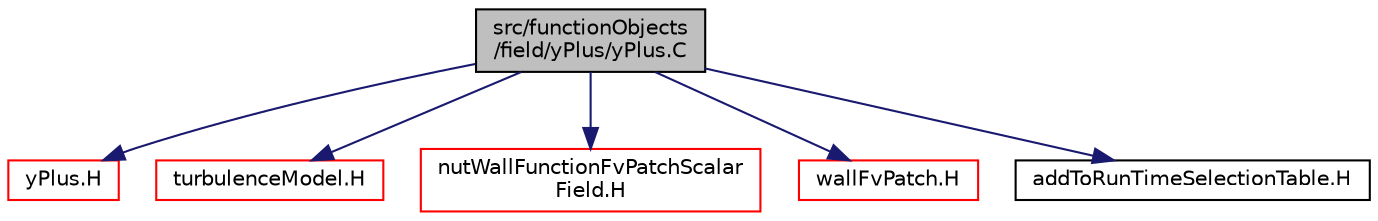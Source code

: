 digraph "src/functionObjects/field/yPlus/yPlus.C"
{
  bgcolor="transparent";
  edge [fontname="Helvetica",fontsize="10",labelfontname="Helvetica",labelfontsize="10"];
  node [fontname="Helvetica",fontsize="10",shape=record];
  Node0 [label="src/functionObjects\l/field/yPlus/yPlus.C",height=0.2,width=0.4,color="black", fillcolor="grey75", style="filled", fontcolor="black"];
  Node0 -> Node1 [color="midnightblue",fontsize="10",style="solid",fontname="Helvetica"];
  Node1 [label="yPlus.H",height=0.2,width=0.4,color="red",URL="$a04892.html"];
  Node0 -> Node131 [color="midnightblue",fontsize="10",style="solid",fontname="Helvetica"];
  Node131 [label="turbulenceModel.H",height=0.2,width=0.4,color="red",URL="$a18236.html"];
  Node0 -> Node337 [color="midnightblue",fontsize="10",style="solid",fontname="Helvetica"];
  Node337 [label="nutWallFunctionFvPatchScalar\lField.H",height=0.2,width=0.4,color="red",URL="$a17897.html"];
  Node0 -> Node340 [color="midnightblue",fontsize="10",style="solid",fontname="Helvetica"];
  Node340 [label="wallFvPatch.H",height=0.2,width=0.4,color="red",URL="$a03860.html"];
  Node0 -> Node342 [color="midnightblue",fontsize="10",style="solid",fontname="Helvetica"];
  Node342 [label="addToRunTimeSelectionTable.H",height=0.2,width=0.4,color="black",URL="$a09989.html",tooltip="Macros for easy insertion into run-time selection tables. "];
}
